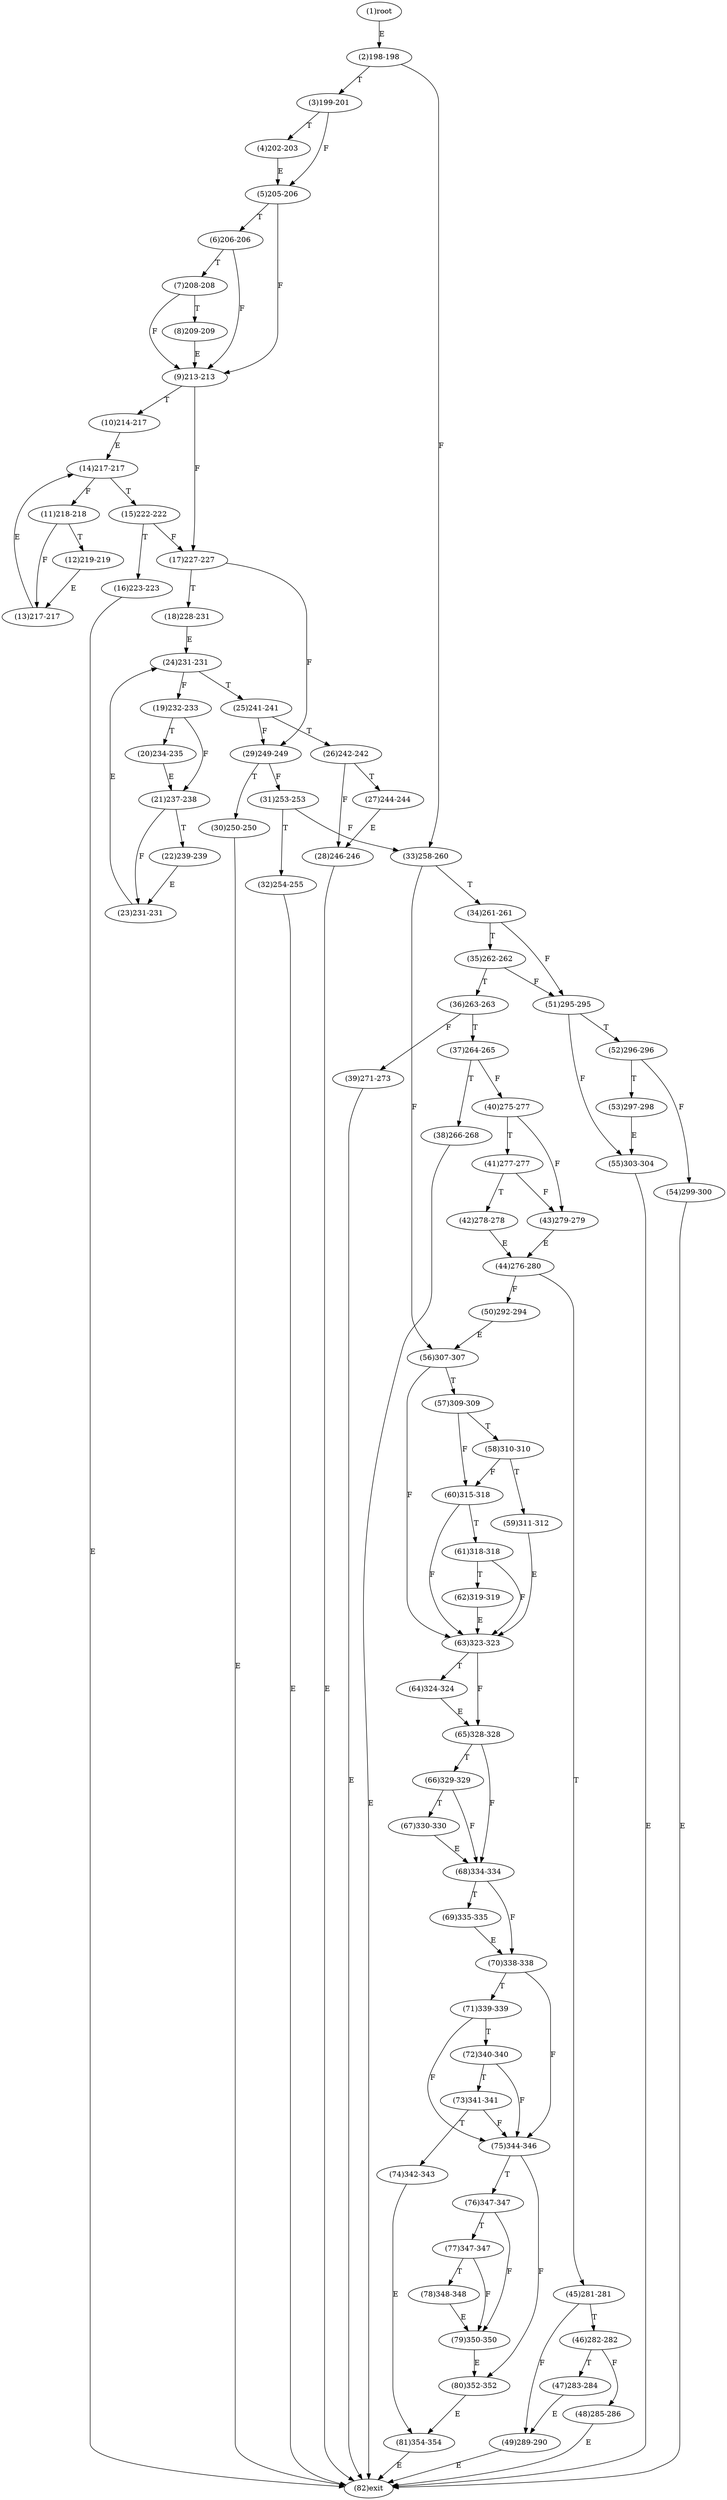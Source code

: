digraph "" { 
1[ label="(1)root"];
2[ label="(2)198-198"];
3[ label="(3)199-201"];
4[ label="(4)202-203"];
5[ label="(5)205-206"];
6[ label="(6)206-206"];
7[ label="(7)208-208"];
8[ label="(8)209-209"];
9[ label="(9)213-213"];
10[ label="(10)214-217"];
11[ label="(11)218-218"];
12[ label="(12)219-219"];
13[ label="(13)217-217"];
14[ label="(14)217-217"];
15[ label="(15)222-222"];
17[ label="(17)227-227"];
16[ label="(16)223-223"];
19[ label="(19)232-233"];
18[ label="(18)228-231"];
21[ label="(21)237-238"];
20[ label="(20)234-235"];
23[ label="(23)231-231"];
22[ label="(22)239-239"];
25[ label="(25)241-241"];
24[ label="(24)231-231"];
27[ label="(27)244-244"];
26[ label="(26)242-242"];
29[ label="(29)249-249"];
28[ label="(28)246-246"];
31[ label="(31)253-253"];
30[ label="(30)250-250"];
34[ label="(34)261-261"];
35[ label="(35)262-262"];
32[ label="(32)254-255"];
33[ label="(33)258-260"];
38[ label="(38)266-268"];
39[ label="(39)271-273"];
36[ label="(36)263-263"];
37[ label="(37)264-265"];
42[ label="(42)278-278"];
43[ label="(43)279-279"];
40[ label="(40)275-277"];
41[ label="(41)277-277"];
46[ label="(46)282-282"];
47[ label="(47)283-284"];
44[ label="(44)276-280"];
45[ label="(45)281-281"];
51[ label="(51)295-295"];
50[ label="(50)292-294"];
49[ label="(49)289-290"];
48[ label="(48)285-286"];
55[ label="(55)303-304"];
54[ label="(54)299-300"];
53[ label="(53)297-298"];
52[ label="(52)296-296"];
59[ label="(59)311-312"];
58[ label="(58)310-310"];
57[ label="(57)309-309"];
56[ label="(56)307-307"];
63[ label="(63)323-323"];
62[ label="(62)319-319"];
61[ label="(61)318-318"];
60[ label="(60)315-318"];
68[ label="(68)334-334"];
69[ label="(69)335-335"];
70[ label="(70)338-338"];
71[ label="(71)339-339"];
64[ label="(64)324-324"];
65[ label="(65)328-328"];
66[ label="(66)329-329"];
67[ label="(67)330-330"];
76[ label="(76)347-347"];
77[ label="(77)347-347"];
78[ label="(78)348-348"];
79[ label="(79)350-350"];
72[ label="(72)340-340"];
73[ label="(73)341-341"];
74[ label="(74)342-343"];
75[ label="(75)344-346"];
81[ label="(81)354-354"];
80[ label="(80)352-352"];
82[ label="(82)exit"];
1->2[ label="E"];
2->33[ label="F"];
2->3[ label="T"];
3->5[ label="F"];
3->4[ label="T"];
4->5[ label="E"];
5->9[ label="F"];
5->6[ label="T"];
6->9[ label="F"];
6->7[ label="T"];
7->9[ label="F"];
7->8[ label="T"];
8->9[ label="E"];
9->17[ label="F"];
9->10[ label="T"];
10->14[ label="E"];
11->13[ label="F"];
11->12[ label="T"];
12->13[ label="E"];
13->14[ label="E"];
14->11[ label="F"];
14->15[ label="T"];
15->17[ label="F"];
15->16[ label="T"];
16->82[ label="E"];
17->29[ label="F"];
17->18[ label="T"];
18->24[ label="E"];
19->21[ label="F"];
19->20[ label="T"];
20->21[ label="E"];
21->23[ label="F"];
21->22[ label="T"];
22->23[ label="E"];
23->24[ label="E"];
24->19[ label="F"];
24->25[ label="T"];
25->29[ label="F"];
25->26[ label="T"];
26->28[ label="F"];
26->27[ label="T"];
27->28[ label="E"];
28->82[ label="E"];
29->31[ label="F"];
29->30[ label="T"];
30->82[ label="E"];
31->33[ label="F"];
31->32[ label="T"];
32->82[ label="E"];
33->56[ label="F"];
33->34[ label="T"];
34->51[ label="F"];
34->35[ label="T"];
35->51[ label="F"];
35->36[ label="T"];
36->39[ label="F"];
36->37[ label="T"];
37->40[ label="F"];
37->38[ label="T"];
38->82[ label="E"];
39->82[ label="E"];
40->43[ label="F"];
40->41[ label="T"];
41->43[ label="F"];
41->42[ label="T"];
42->44[ label="E"];
43->44[ label="E"];
44->50[ label="F"];
44->45[ label="T"];
45->49[ label="F"];
45->46[ label="T"];
46->48[ label="F"];
46->47[ label="T"];
47->49[ label="E"];
48->82[ label="E"];
49->82[ label="E"];
50->56[ label="E"];
51->55[ label="F"];
51->52[ label="T"];
52->54[ label="F"];
52->53[ label="T"];
53->55[ label="E"];
54->82[ label="E"];
55->82[ label="E"];
56->63[ label="F"];
56->57[ label="T"];
57->60[ label="F"];
57->58[ label="T"];
58->60[ label="F"];
58->59[ label="T"];
59->63[ label="E"];
60->63[ label="F"];
60->61[ label="T"];
61->63[ label="F"];
61->62[ label="T"];
62->63[ label="E"];
63->65[ label="F"];
63->64[ label="T"];
64->65[ label="E"];
65->68[ label="F"];
65->66[ label="T"];
66->68[ label="F"];
66->67[ label="T"];
67->68[ label="E"];
68->70[ label="F"];
68->69[ label="T"];
69->70[ label="E"];
70->75[ label="F"];
70->71[ label="T"];
71->75[ label="F"];
71->72[ label="T"];
72->75[ label="F"];
72->73[ label="T"];
73->75[ label="F"];
73->74[ label="T"];
74->81[ label="E"];
75->80[ label="F"];
75->76[ label="T"];
76->79[ label="F"];
76->77[ label="T"];
77->79[ label="F"];
77->78[ label="T"];
78->79[ label="E"];
79->80[ label="E"];
80->81[ label="E"];
81->82[ label="E"];
}